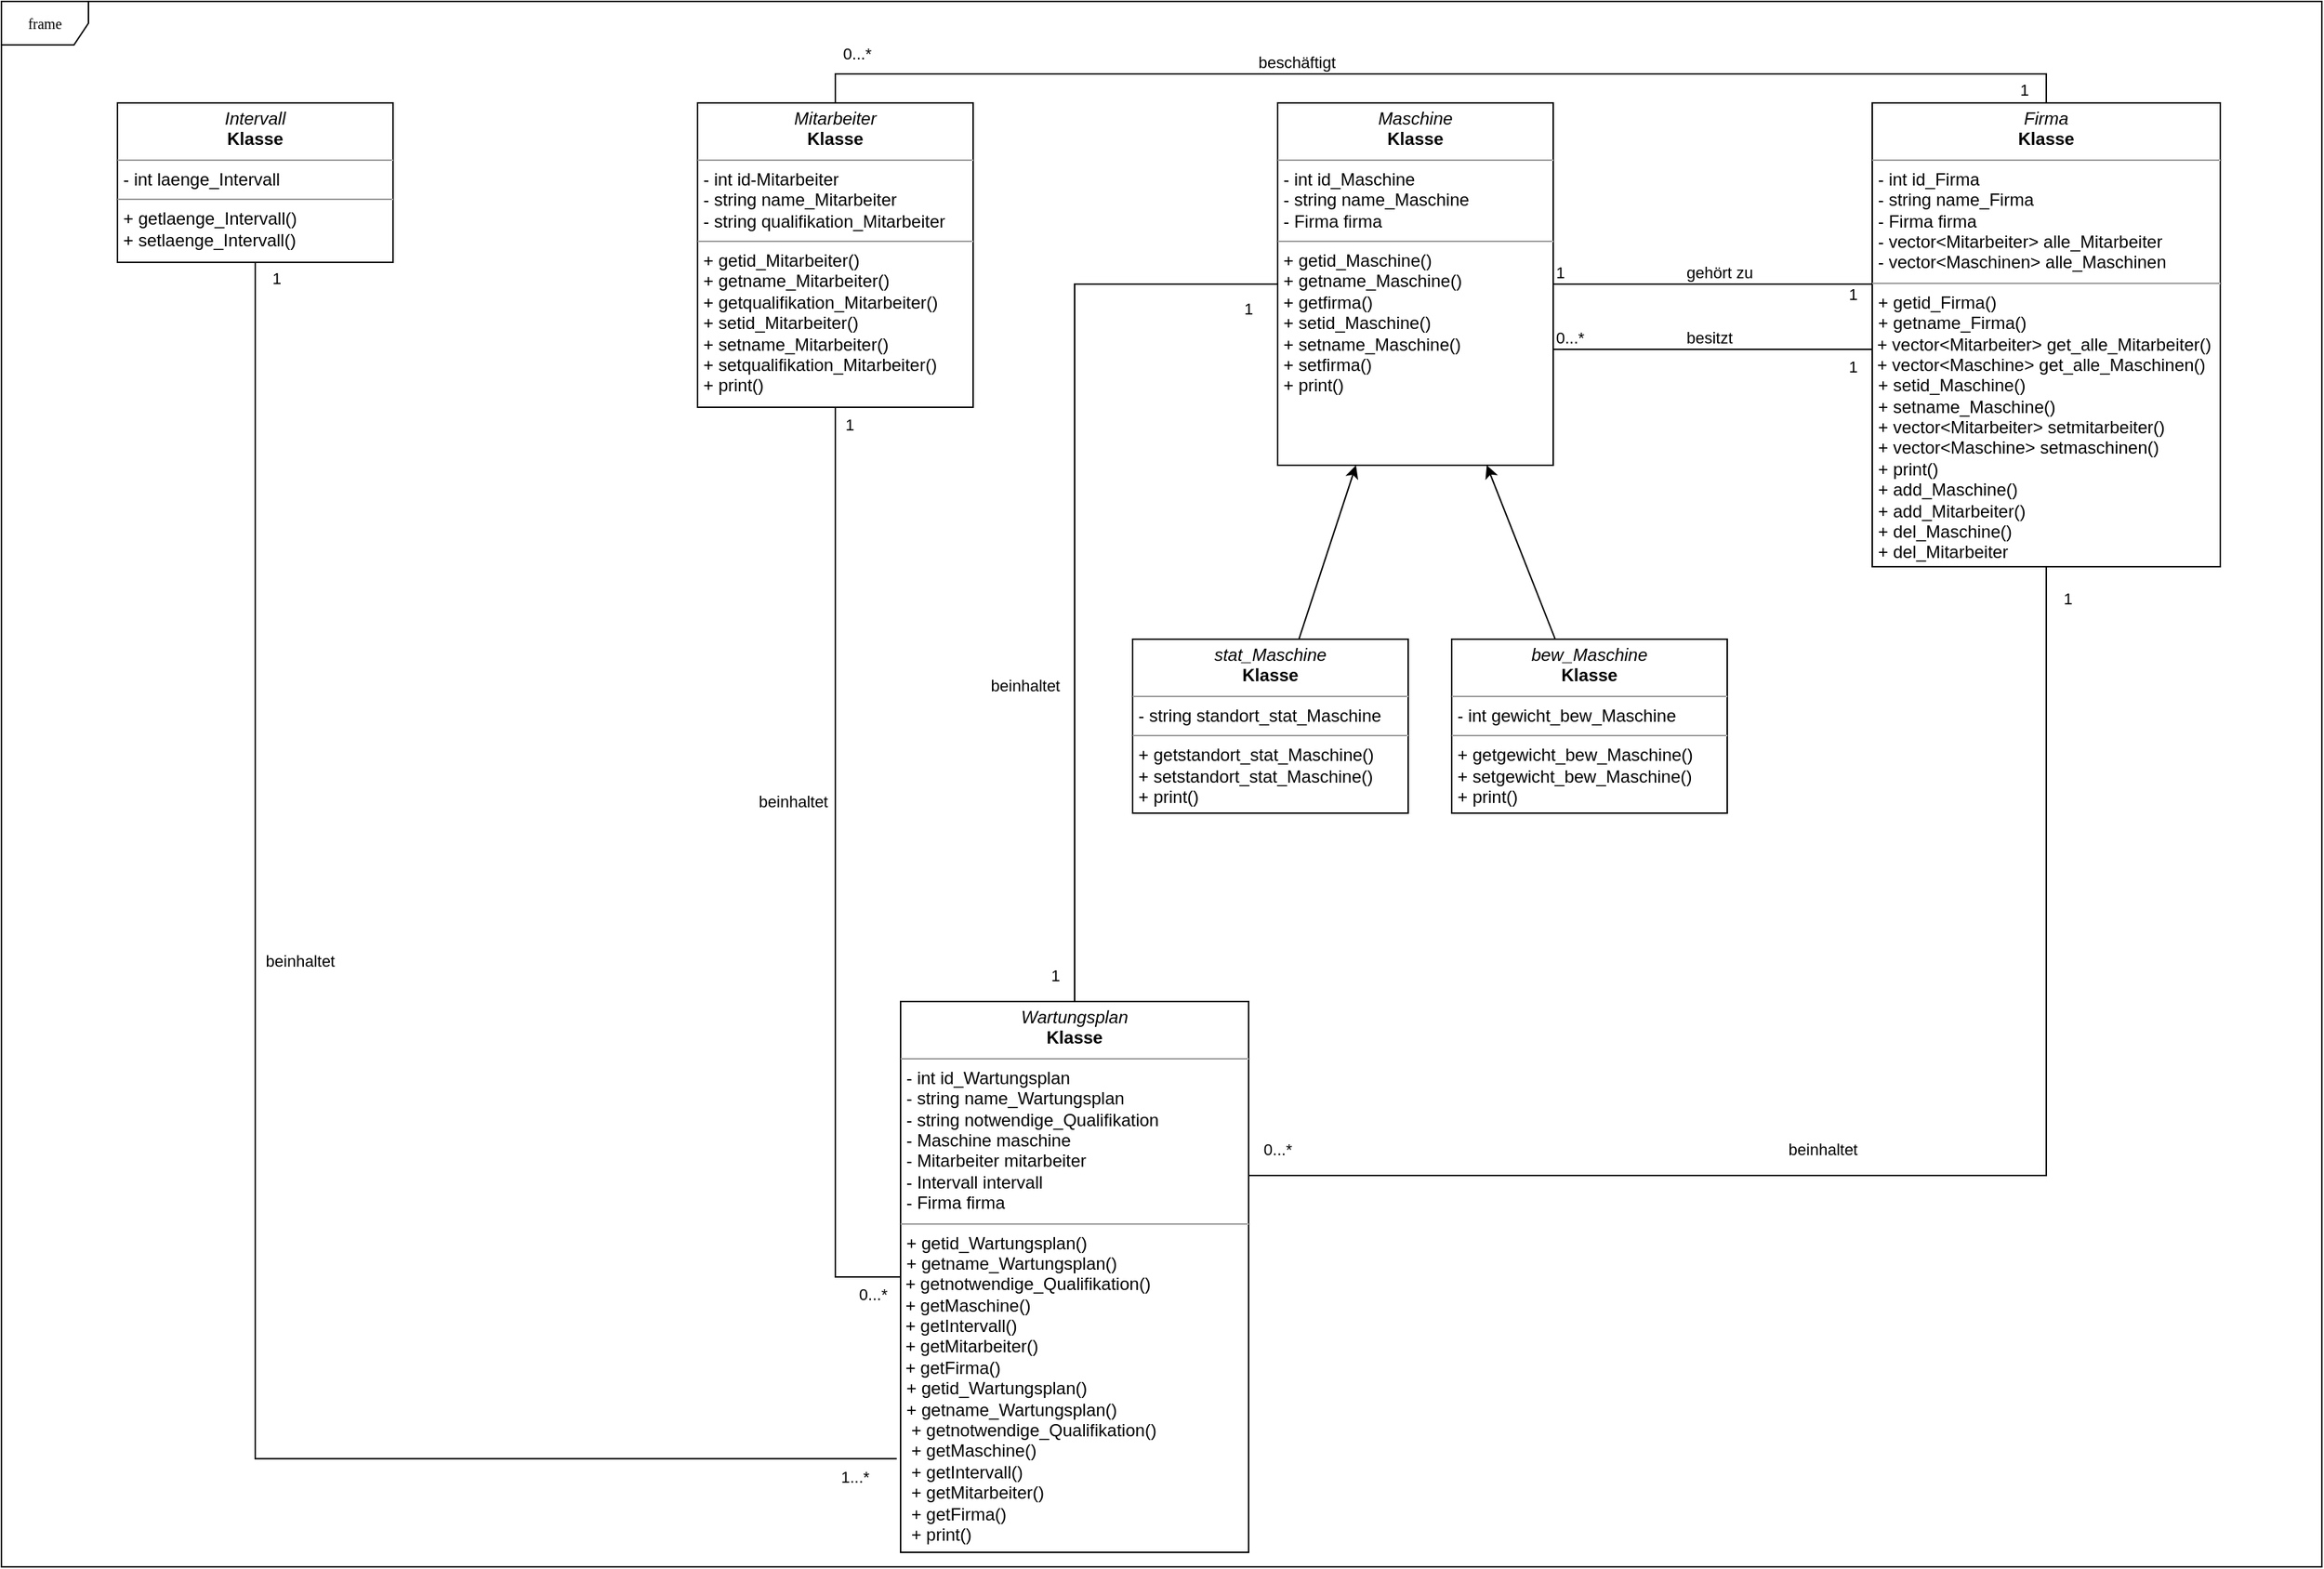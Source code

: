 <mxfile version="20.8.13" type="device"><diagram name="Page-1" id="c4acf3e9-155e-7222-9cf6-157b1a14988f"><mxGraphModel dx="1876" dy="1053" grid="1" gridSize="10" guides="1" tooltips="1" connect="1" arrows="1" fold="1" page="1" pageScale="1" pageWidth="1654" pageHeight="1169" background="none" math="0" shadow="0"><root><mxCell id="0"/><mxCell id="1" parent="0"/><mxCell id="17acba5748e5396b-1" value="frame" style="shape=umlFrame;whiteSpace=wrap;html=1;rounded=0;shadow=0;comic=0;labelBackgroundColor=none;strokeWidth=1;fontFamily=Verdana;fontSize=10;align=center;" parent="1" vertex="1"><mxGeometry width="1600" height="1080" as="geometry"/></mxCell><mxCell id="5d2195bd80daf111-19" value="&lt;p style=&quot;margin:0px;margin-top:4px;text-align:center;&quot;&gt;&lt;i&gt;Mitarbeiter&lt;/i&gt;&lt;br&gt;&lt;b&gt;Klasse&lt;/b&gt;&lt;/p&gt;&lt;hr size=&quot;1&quot;&gt;&lt;p style=&quot;margin:0px;margin-left:4px;&quot;&gt;- int id-Mitarbeiter&lt;/p&gt;&lt;p style=&quot;margin:0px;margin-left:4px;&quot;&gt;- string name_Mitarbeiter&lt;/p&gt;&lt;p style=&quot;margin:0px;margin-left:4px;&quot;&gt;- string qualifikation_Mitarbeiter&lt;/p&gt;&lt;hr size=&quot;1&quot;&gt;&lt;p style=&quot;margin:0px;margin-left:4px;&quot;&gt;+ getid_Mitarbeiter()&lt;/p&gt;&lt;p style=&quot;margin:0px;margin-left:4px;&quot;&gt;+ getname_Mitarbeiter()&lt;br&gt;&lt;/p&gt;&lt;p style=&quot;margin:0px;margin-left:4px;&quot;&gt;+ getqualifikation_Mitarbeiter()&lt;br&gt;&lt;/p&gt;&lt;p style=&quot;border-color: var(--border-color); margin: 0px 0px 0px 4px;&quot;&gt;+ setid_Mitarbeiter()&lt;/p&gt;&lt;p style=&quot;border-color: var(--border-color); margin: 0px 0px 0px 4px;&quot;&gt;+ setname_Mitarbeiter()&lt;br style=&quot;border-color: var(--border-color);&quot;&gt;&lt;/p&gt;&lt;p style=&quot;border-color: var(--border-color); margin: 0px 0px 0px 4px;&quot;&gt;+ setqualifikation_Mitarbeiter()&lt;/p&gt;&lt;p style=&quot;border-color: var(--border-color); margin: 0px 0px 0px 4px;&quot;&gt;+ print()&lt;/p&gt;" style="verticalAlign=top;align=left;overflow=fill;fontSize=12;fontFamily=Helvetica;html=1;rounded=0;shadow=0;comic=0;labelBackgroundColor=none;strokeWidth=1" parent="1" vertex="1"><mxGeometry x="480" y="70" width="190" height="210" as="geometry"/></mxCell><mxCell id="lLjWDm6SN8e_-DGvSvpX-1" value="&lt;p style=&quot;margin:0px;margin-top:4px;text-align:center;&quot;&gt;&lt;i&gt;Intervall&lt;/i&gt;&lt;br&gt;&lt;b&gt;Klasse&lt;/b&gt;&lt;/p&gt;&lt;hr size=&quot;1&quot;&gt;&lt;p style=&quot;margin:0px;margin-left:4px;&quot;&gt;- int laenge_Intervall&lt;/p&gt;&lt;hr size=&quot;1&quot;&gt;&lt;p style=&quot;margin:0px;margin-left:4px;&quot;&gt;+ getlaenge_Intervall()&lt;/p&gt;&lt;p style=&quot;border-color: var(--border-color); margin: 0px 0px 0px 4px;&quot;&gt;+ setlaenge_Intervall()&lt;/p&gt;" style="verticalAlign=top;align=left;overflow=fill;fontSize=12;fontFamily=Helvetica;html=1;rounded=0;shadow=0;comic=0;labelBackgroundColor=none;strokeWidth=1" vertex="1" parent="1"><mxGeometry x="80" y="70" width="190" height="110" as="geometry"/></mxCell><mxCell id="lLjWDm6SN8e_-DGvSvpX-3" value="&lt;p style=&quot;margin:0px;margin-top:4px;text-align:center;&quot;&gt;&lt;i&gt;Maschine&lt;/i&gt;&lt;br&gt;&lt;b&gt;Klasse&lt;/b&gt;&lt;/p&gt;&lt;hr size=&quot;1&quot;&gt;&lt;p style=&quot;margin:0px;margin-left:4px;&quot;&gt;- int id_Maschine&lt;/p&gt;&lt;p style=&quot;margin:0px;margin-left:4px;&quot;&gt;- string name_Maschine&lt;/p&gt;&lt;p style=&quot;margin:0px;margin-left:4px;&quot;&gt;- Firma firma&lt;/p&gt;&lt;hr size=&quot;1&quot;&gt;&lt;p style=&quot;margin:0px;margin-left:4px;&quot;&gt;+ getid_Maschine()&lt;/p&gt;&lt;p style=&quot;margin:0px;margin-left:4px;&quot;&gt;+ getname_Maschine()&lt;br&gt;&lt;/p&gt;&lt;p style=&quot;margin:0px;margin-left:4px;&quot;&gt;+ getfirma()&lt;br&gt;&lt;/p&gt;&lt;p style=&quot;border-color: var(--border-color); margin: 0px 0px 0px 4px;&quot;&gt;+ setid_Maschine()&lt;/p&gt;&lt;p style=&quot;border-color: var(--border-color); margin: 0px 0px 0px 4px;&quot;&gt;+ setname_Maschine()&lt;br style=&quot;border-color: var(--border-color);&quot;&gt;&lt;/p&gt;&lt;p style=&quot;border-color: var(--border-color); margin: 0px 0px 0px 4px;&quot;&gt;+ setfirma()&lt;/p&gt;&lt;p style=&quot;border-color: var(--border-color); margin: 0px 0px 0px 4px;&quot;&gt;+ print()&lt;/p&gt;" style="verticalAlign=top;align=left;overflow=fill;fontSize=12;fontFamily=Helvetica;html=1;rounded=0;shadow=0;comic=0;labelBackgroundColor=none;strokeWidth=1" vertex="1" parent="1"><mxGeometry x="880" y="70" width="190" height="250" as="geometry"/></mxCell><mxCell id="lLjWDm6SN8e_-DGvSvpX-4" value="&lt;p style=&quot;margin:0px;margin-top:4px;text-align:center;&quot;&gt;&lt;i&gt;Firma&lt;/i&gt;&lt;br&gt;&lt;b&gt;Klasse&lt;/b&gt;&lt;/p&gt;&lt;hr size=&quot;1&quot;&gt;&lt;p style=&quot;margin:0px;margin-left:4px;&quot;&gt;- int id_Firma&lt;/p&gt;&lt;p style=&quot;margin:0px;margin-left:4px;&quot;&gt;- string name_Firma&lt;/p&gt;&lt;p style=&quot;margin:0px;margin-left:4px;&quot;&gt;- Firma firma&lt;/p&gt;&lt;p style=&quot;margin:0px;margin-left:4px;&quot;&gt;- vector&amp;lt;Mitarbeiter&amp;gt; alle_Mitarbeiter&lt;/p&gt;&lt;p style=&quot;margin:0px;margin-left:4px;&quot;&gt;- vector&amp;lt;Maschinen&amp;gt; alle_Maschinen&lt;br&gt;&lt;/p&gt;&lt;hr size=&quot;1&quot;&gt;&lt;p style=&quot;margin:0px;margin-left:4px;&quot;&gt;+ getid_Firma()&lt;/p&gt;&lt;p style=&quot;margin:0px;margin-left:4px;&quot;&gt;+ getname_Firma()&lt;/p&gt;&amp;nbsp;+ vector&amp;lt;Mitarbeiter&amp;gt; get_alle_Mitarbeiter()&lt;br&gt;&amp;nbsp;+ vector&amp;lt;Maschine&amp;gt; get_alle_Maschinen()&lt;br&gt;&lt;p style=&quot;border-color: var(--border-color); margin: 0px 0px 0px 4px;&quot;&gt;+ setid_Maschine()&lt;/p&gt;&lt;p style=&quot;border-color: var(--border-color); margin: 0px 0px 0px 4px;&quot;&gt;+ setname_Maschine()&lt;br style=&quot;border-color: var(--border-color);&quot;&gt;&lt;/p&gt;&lt;p style=&quot;border-color: var(--border-color); margin: 0px 0px 0px 4px;&quot;&gt;+ vector&amp;lt;Mitarbeiter&amp;gt; setmitarbeiter()&lt;br style=&quot;border-color: var(--border-color);&quot;&gt;+ vector&amp;lt;Maschine&amp;gt; setmaschinen()&lt;br&gt;&lt;/p&gt;&lt;p style=&quot;border-color: var(--border-color); margin: 0px 0px 0px 4px;&quot;&gt;+ print()&lt;/p&gt;&lt;p style=&quot;border-color: var(--border-color); margin: 0px 0px 0px 4px;&quot;&gt;+ add_Maschine()&lt;/p&gt;&lt;p style=&quot;border-color: var(--border-color); margin: 0px 0px 0px 4px;&quot;&gt;+ add_Mitarbeiter()&lt;/p&gt;&lt;p style=&quot;border-color: var(--border-color); margin: 0px 0px 0px 4px;&quot;&gt;+ del_Maschine()&lt;/p&gt;&lt;p style=&quot;border-color: var(--border-color); margin: 0px 0px 0px 4px;&quot;&gt;+ del_Mitarbeiter&lt;/p&gt;" style="verticalAlign=top;align=left;overflow=fill;fontSize=12;fontFamily=Helvetica;html=1;rounded=0;shadow=0;comic=0;labelBackgroundColor=none;strokeWidth=1" vertex="1" parent="1"><mxGeometry x="1290" y="70" width="240" height="320" as="geometry"/></mxCell><mxCell id="lLjWDm6SN8e_-DGvSvpX-5" value="&lt;p style=&quot;margin:0px;margin-top:4px;text-align:center;&quot;&gt;&lt;i&gt;bew_Maschine&lt;/i&gt;&lt;br&gt;&lt;b&gt;Klasse&lt;/b&gt;&lt;/p&gt;&lt;hr size=&quot;1&quot;&gt;&lt;p style=&quot;margin:0px;margin-left:4px;&quot;&gt;- int gewicht_bew_Maschine&lt;/p&gt;&lt;hr size=&quot;1&quot;&gt;&lt;p style=&quot;margin:0px;margin-left:4px;&quot;&gt;+ getgewicht_bew_Maschine()&lt;/p&gt;&lt;p style=&quot;border-color: var(--border-color); margin: 0px 0px 0px 4px;&quot;&gt;+ setgewicht_bew_Maschine()&lt;/p&gt;&lt;p style=&quot;border-color: var(--border-color); margin: 0px 0px 0px 4px;&quot;&gt;+ print()&lt;/p&gt;" style="verticalAlign=top;align=left;overflow=fill;fontSize=12;fontFamily=Helvetica;html=1;rounded=0;shadow=0;comic=0;labelBackgroundColor=none;strokeWidth=1" vertex="1" parent="1"><mxGeometry x="1000" y="440" width="190" height="120" as="geometry"/></mxCell><mxCell id="lLjWDm6SN8e_-DGvSvpX-6" value="&lt;p style=&quot;margin:0px;margin-top:4px;text-align:center;&quot;&gt;&lt;i&gt;stat_Maschine&lt;/i&gt;&lt;br&gt;&lt;b&gt;Klasse&lt;/b&gt;&lt;/p&gt;&lt;hr size=&quot;1&quot;&gt;&lt;p style=&quot;margin:0px;margin-left:4px;&quot;&gt;- string standort_stat_Maschine&lt;/p&gt;&lt;hr size=&quot;1&quot;&gt;&lt;p style=&quot;margin:0px;margin-left:4px;&quot;&gt;+ getstandort_stat_Maschine()&lt;/p&gt;&lt;p style=&quot;border-color: var(--border-color); margin: 0px 0px 0px 4px;&quot;&gt;+ setstandort_stat_Maschine()&lt;/p&gt;&lt;p style=&quot;border-color: var(--border-color); margin: 0px 0px 0px 4px;&quot;&gt;+ print()&lt;/p&gt;" style="verticalAlign=top;align=left;overflow=fill;fontSize=12;fontFamily=Helvetica;html=1;rounded=0;shadow=0;comic=0;labelBackgroundColor=none;strokeWidth=1" vertex="1" parent="1"><mxGeometry x="780" y="440" width="190" height="120" as="geometry"/></mxCell><mxCell id="lLjWDm6SN8e_-DGvSvpX-7" value="&lt;p style=&quot;margin:0px;margin-top:4px;text-align:center;&quot;&gt;&lt;i&gt;Wartungsplan&lt;/i&gt;&lt;br&gt;&lt;b&gt;Klasse&lt;/b&gt;&lt;/p&gt;&lt;hr size=&quot;1&quot;&gt;&lt;p style=&quot;margin:0px;margin-left:4px;&quot;&gt;- int id_Wartungsplan&lt;/p&gt;&lt;p style=&quot;margin:0px;margin-left:4px;&quot;&gt;- string name_Wartungsplan&lt;/p&gt;&lt;p style=&quot;margin:0px;margin-left:4px;&quot;&gt;- string notwendige_Qualifikation&lt;/p&gt;&lt;p style=&quot;margin:0px;margin-left:4px;&quot;&gt;- Maschine maschine&lt;/p&gt;&lt;p style=&quot;margin:0px;margin-left:4px;&quot;&gt;- Mitarbeiter mitarbeiter&lt;/p&gt;&lt;p style=&quot;margin:0px;margin-left:4px;&quot;&gt;- Intervall intervall&lt;/p&gt;&lt;p style=&quot;margin:0px;margin-left:4px;&quot;&gt;- Firma firma&lt;/p&gt;&lt;hr size=&quot;1&quot;&gt;&lt;p style=&quot;margin:0px;margin-left:4px;&quot;&gt;+ getid_Wartungsplan()&lt;/p&gt;&lt;p style=&quot;margin:0px;margin-left:4px;&quot;&gt;+ getname_Wartungsplan()&lt;/p&gt;&amp;nbsp;+ getnotwendige_Qualifikation()&lt;br&gt;&amp;nbsp;+ getMaschine()&lt;br&gt;&amp;nbsp;+ getIntervall()&lt;br&gt;&amp;nbsp;+ getMitarbeiter()&lt;br&gt;&amp;nbsp;+ getFirma()&lt;br&gt;&lt;p style=&quot;border-color: var(--border-color); margin: 0px 0px 0px 4px;&quot;&gt;+ getid_Wartungsplan()&lt;/p&gt;&lt;p style=&quot;border-color: var(--border-color); margin: 0px 0px 0px 4px;&quot;&gt;+ getname_Wartungsplan()&lt;/p&gt;&lt;p style=&quot;border-color: var(--border-color); margin: 0px 0px 0px 4px;&quot;&gt;&amp;nbsp;+ getnotwendige_Qualifikation()&lt;br style=&quot;border-color: var(--border-color);&quot;&gt;&amp;nbsp;+ getMaschine()&lt;br style=&quot;border-color: var(--border-color);&quot;&gt;&amp;nbsp;+ getIntervall()&lt;br style=&quot;border-color: var(--border-color);&quot;&gt;&amp;nbsp;+ getMitarbeiter()&lt;br style=&quot;border-color: var(--border-color);&quot;&gt;&amp;nbsp;+ getFirma()&lt;br&gt;&lt;/p&gt;&lt;p style=&quot;border-color: var(--border-color); margin: 0px 0px 0px 4px;&quot;&gt;&amp;nbsp;+ print()&lt;/p&gt;&lt;p style=&quot;border-color: var(--border-color); margin: 0px 0px 0px 4px;&quot;&gt;&lt;br&gt;&lt;/p&gt;" style="verticalAlign=top;align=left;overflow=fill;fontSize=12;fontFamily=Helvetica;html=1;rounded=0;shadow=0;comic=0;labelBackgroundColor=none;strokeWidth=1" vertex="1" parent="1"><mxGeometry x="620" y="690" width="240" height="380" as="geometry"/></mxCell><mxCell id="lLjWDm6SN8e_-DGvSvpX-8" value="" style="endArrow=none;html=1;edgeStyle=orthogonalEdgeStyle;rounded=0;exitX=-0.011;exitY=0.83;exitDx=0;exitDy=0;exitPerimeter=0;" edge="1" parent="1" source="lLjWDm6SN8e_-DGvSvpX-7" target="lLjWDm6SN8e_-DGvSvpX-1"><mxGeometry relative="1" as="geometry"><mxPoint x="390" y="790" as="sourcePoint"/><mxPoint x="550" y="790" as="targetPoint"/></mxGeometry></mxCell><mxCell id="lLjWDm6SN8e_-DGvSvpX-9" value="1...*" style="edgeLabel;resizable=0;html=1;align=left;verticalAlign=bottom;" connectable="0" vertex="1" parent="lLjWDm6SN8e_-DGvSvpX-8"><mxGeometry x="-1" relative="1" as="geometry"><mxPoint x="-40" y="21" as="offset"/></mxGeometry></mxCell><mxCell id="lLjWDm6SN8e_-DGvSvpX-10" value="1" style="edgeLabel;resizable=0;html=1;align=right;verticalAlign=bottom;" connectable="0" vertex="1" parent="lLjWDm6SN8e_-DGvSvpX-8"><mxGeometry x="1" relative="1" as="geometry"><mxPoint x="18" y="20" as="offset"/></mxGeometry></mxCell><mxCell id="lLjWDm6SN8e_-DGvSvpX-13" value="" style="endArrow=none;html=1;edgeStyle=orthogonalEdgeStyle;rounded=0;" edge="1" parent="1" source="lLjWDm6SN8e_-DGvSvpX-3" target="lLjWDm6SN8e_-DGvSvpX-4"><mxGeometry relative="1" as="geometry"><mxPoint x="1090" y="190" as="sourcePoint"/><mxPoint x="1250" y="190" as="targetPoint"/><Array as="points"><mxPoint x="1240" y="195"/><mxPoint x="1240" y="195"/></Array></mxGeometry></mxCell><mxCell id="lLjWDm6SN8e_-DGvSvpX-14" value="1" style="edgeLabel;resizable=0;html=1;align=left;verticalAlign=bottom;" connectable="0" vertex="1" parent="lLjWDm6SN8e_-DGvSvpX-13"><mxGeometry x="-1" relative="1" as="geometry"/></mxCell><mxCell id="lLjWDm6SN8e_-DGvSvpX-15" value="1" style="edgeLabel;resizable=0;html=1;align=right;verticalAlign=bottom;" connectable="0" vertex="1" parent="lLjWDm6SN8e_-DGvSvpX-13"><mxGeometry x="1" relative="1" as="geometry"><mxPoint x="-10" y="15" as="offset"/></mxGeometry></mxCell><mxCell id="lLjWDm6SN8e_-DGvSvpX-16" value="gehört zu" style="edgeLabel;resizable=0;html=1;align=left;verticalAlign=bottom;" connectable="0" vertex="1" parent="lLjWDm6SN8e_-DGvSvpX-13"><mxGeometry x="-1" relative="1" as="geometry"><mxPoint x="90" as="offset"/></mxGeometry></mxCell><mxCell id="lLjWDm6SN8e_-DGvSvpX-17" value="" style="endArrow=none;html=1;edgeStyle=orthogonalEdgeStyle;rounded=0;" edge="1" parent="1" source="lLjWDm6SN8e_-DGvSvpX-3" target="lLjWDm6SN8e_-DGvSvpX-4"><mxGeometry relative="1" as="geometry"><mxPoint x="1070" y="195" as="sourcePoint"/><mxPoint x="1290" y="195" as="targetPoint"/><Array as="points"><mxPoint x="1190" y="240"/><mxPoint x="1190" y="240"/></Array></mxGeometry></mxCell><mxCell id="lLjWDm6SN8e_-DGvSvpX-18" value="0...*" style="edgeLabel;resizable=0;html=1;align=left;verticalAlign=bottom;" connectable="0" vertex="1" parent="lLjWDm6SN8e_-DGvSvpX-17"><mxGeometry x="-1" relative="1" as="geometry"/></mxCell><mxCell id="lLjWDm6SN8e_-DGvSvpX-19" value="1" style="edgeLabel;resizable=0;html=1;align=right;verticalAlign=bottom;" connectable="0" vertex="1" parent="lLjWDm6SN8e_-DGvSvpX-17"><mxGeometry x="1" relative="1" as="geometry"><mxPoint x="-10" y="20" as="offset"/></mxGeometry></mxCell><mxCell id="lLjWDm6SN8e_-DGvSvpX-20" value="besitzt" style="edgeLabel;resizable=0;html=1;align=left;verticalAlign=bottom;" connectable="0" vertex="1" parent="lLjWDm6SN8e_-DGvSvpX-17"><mxGeometry x="-1" relative="1" as="geometry"><mxPoint x="90" as="offset"/></mxGeometry></mxCell><mxCell id="lLjWDm6SN8e_-DGvSvpX-25" value="" style="endArrow=none;html=1;edgeStyle=orthogonalEdgeStyle;rounded=0;" edge="1" parent="1" source="lLjWDm6SN8e_-DGvSvpX-4" target="5d2195bd80daf111-19"><mxGeometry relative="1" as="geometry"><mxPoint x="550" y="500" as="sourcePoint"/><mxPoint x="710" y="500" as="targetPoint"/><Array as="points"><mxPoint x="1410" y="50"/><mxPoint x="575" y="50"/></Array></mxGeometry></mxCell><mxCell id="lLjWDm6SN8e_-DGvSvpX-26" value="1" style="edgeLabel;resizable=0;html=1;align=left;verticalAlign=bottom;" connectable="0" vertex="1" parent="lLjWDm6SN8e_-DGvSvpX-25"><mxGeometry x="-1" relative="1" as="geometry"><mxPoint x="-20" y="-1" as="offset"/></mxGeometry></mxCell><mxCell id="lLjWDm6SN8e_-DGvSvpX-27" value="0...*" style="edgeLabel;resizable=0;html=1;align=right;verticalAlign=bottom;" connectable="0" vertex="1" parent="lLjWDm6SN8e_-DGvSvpX-25"><mxGeometry x="1" relative="1" as="geometry"><mxPoint x="25" y="-26" as="offset"/></mxGeometry></mxCell><mxCell id="lLjWDm6SN8e_-DGvSvpX-28" value="beschäftigt" style="edgeLabel;resizable=0;html=1;align=right;verticalAlign=bottom;" connectable="0" vertex="1" parent="lLjWDm6SN8e_-DGvSvpX-25"><mxGeometry x="1" relative="1" as="geometry"><mxPoint x="345" y="-20" as="offset"/></mxGeometry></mxCell><mxCell id="lLjWDm6SN8e_-DGvSvpX-29" value="" style="endArrow=classic;html=1;rounded=0;" edge="1" parent="1" source="lLjWDm6SN8e_-DGvSvpX-6" target="lLjWDm6SN8e_-DGvSvpX-3"><mxGeometry width="50" height="50" relative="1" as="geometry"><mxPoint x="760" y="390" as="sourcePoint"/><mxPoint x="810" y="340" as="targetPoint"/></mxGeometry></mxCell><mxCell id="lLjWDm6SN8e_-DGvSvpX-30" value="" style="endArrow=classic;html=1;rounded=0;" edge="1" parent="1" source="lLjWDm6SN8e_-DGvSvpX-5" target="lLjWDm6SN8e_-DGvSvpX-3"><mxGeometry width="50" height="50" relative="1" as="geometry"><mxPoint x="760" y="390" as="sourcePoint"/><mxPoint x="810" y="340" as="targetPoint"/></mxGeometry></mxCell><mxCell id="lLjWDm6SN8e_-DGvSvpX-31" value="" style="endArrow=none;html=1;edgeStyle=orthogonalEdgeStyle;rounded=0;" edge="1" parent="1" source="5d2195bd80daf111-19" target="lLjWDm6SN8e_-DGvSvpX-7"><mxGeometry relative="1" as="geometry"><mxPoint x="710" y="500" as="sourcePoint"/><mxPoint x="870" y="500" as="targetPoint"/><Array as="points"><mxPoint x="575" y="880"/></Array></mxGeometry></mxCell><mxCell id="lLjWDm6SN8e_-DGvSvpX-32" value="1" style="edgeLabel;resizable=0;html=1;align=left;verticalAlign=bottom;" connectable="0" vertex="1" parent="lLjWDm6SN8e_-DGvSvpX-31"><mxGeometry x="-1" relative="1" as="geometry"><mxPoint x="5" y="20" as="offset"/></mxGeometry></mxCell><mxCell id="lLjWDm6SN8e_-DGvSvpX-33" value="0...*" style="edgeLabel;resizable=0;html=1;align=right;verticalAlign=bottom;" connectable="0" vertex="1" parent="lLjWDm6SN8e_-DGvSvpX-31"><mxGeometry x="1" relative="1" as="geometry"><mxPoint x="-9" y="20" as="offset"/></mxGeometry></mxCell><mxCell id="lLjWDm6SN8e_-DGvSvpX-35" value="" style="endArrow=none;html=1;edgeStyle=orthogonalEdgeStyle;rounded=0;" edge="1" parent="1" source="lLjWDm6SN8e_-DGvSvpX-3" target="lLjWDm6SN8e_-DGvSvpX-7"><mxGeometry relative="1" as="geometry"><mxPoint x="710" y="500" as="sourcePoint"/><mxPoint x="870" y="500" as="targetPoint"/></mxGeometry></mxCell><mxCell id="lLjWDm6SN8e_-DGvSvpX-36" value="1" style="edgeLabel;resizable=0;html=1;align=left;verticalAlign=bottom;" connectable="0" vertex="1" parent="lLjWDm6SN8e_-DGvSvpX-35"><mxGeometry x="-1" relative="1" as="geometry"><mxPoint x="-25" y="25" as="offset"/></mxGeometry></mxCell><mxCell id="lLjWDm6SN8e_-DGvSvpX-37" value="1" style="edgeLabel;resizable=0;html=1;align=right;verticalAlign=bottom;" connectable="0" vertex="1" parent="lLjWDm6SN8e_-DGvSvpX-35"><mxGeometry x="1" relative="1" as="geometry"><mxPoint x="-10" y="-10" as="offset"/></mxGeometry></mxCell><mxCell id="lLjWDm6SN8e_-DGvSvpX-39" value="" style="endArrow=none;html=1;edgeStyle=orthogonalEdgeStyle;rounded=0;" edge="1" parent="1" source="lLjWDm6SN8e_-DGvSvpX-4" target="lLjWDm6SN8e_-DGvSvpX-7"><mxGeometry relative="1" as="geometry"><mxPoint x="710" y="500" as="sourcePoint"/><mxPoint x="870" y="500" as="targetPoint"/><Array as="points"><mxPoint x="1410" y="810"/></Array></mxGeometry></mxCell><mxCell id="lLjWDm6SN8e_-DGvSvpX-40" value="1" style="edgeLabel;resizable=0;html=1;align=left;verticalAlign=bottom;" connectable="0" vertex="1" parent="lLjWDm6SN8e_-DGvSvpX-39"><mxGeometry x="-1" relative="1" as="geometry"><mxPoint x="10" y="30" as="offset"/></mxGeometry></mxCell><mxCell id="lLjWDm6SN8e_-DGvSvpX-41" value="0...*" style="edgeLabel;resizable=0;html=1;align=right;verticalAlign=bottom;" connectable="0" vertex="1" parent="lLjWDm6SN8e_-DGvSvpX-39"><mxGeometry x="1" relative="1" as="geometry"><mxPoint x="30" y="-10" as="offset"/></mxGeometry></mxCell><mxCell id="lLjWDm6SN8e_-DGvSvpX-42" value="beinhaltet" style="edgeLabel;resizable=0;html=1;align=right;verticalAlign=bottom;" connectable="0" vertex="1" parent="lLjWDm6SN8e_-DGvSvpX-39"><mxGeometry x="1" relative="1" as="geometry"><mxPoint x="420" y="-10" as="offset"/></mxGeometry></mxCell><mxCell id="lLjWDm6SN8e_-DGvSvpX-43" value="beinhaltet" style="edgeLabel;resizable=0;html=1;align=right;verticalAlign=bottom;" connectable="0" vertex="1" parent="lLjWDm6SN8e_-DGvSvpX-39"><mxGeometry x="1" relative="1" as="geometry"><mxPoint x="-130" y="-330" as="offset"/></mxGeometry></mxCell><mxCell id="lLjWDm6SN8e_-DGvSvpX-44" value="beinhaltet" style="edgeLabel;resizable=0;html=1;align=right;verticalAlign=bottom;" connectable="0" vertex="1" parent="lLjWDm6SN8e_-DGvSvpX-39"><mxGeometry x="1" relative="1" as="geometry"><mxPoint x="-290" y="-250" as="offset"/></mxGeometry></mxCell><mxCell id="lLjWDm6SN8e_-DGvSvpX-45" value="beinhaltet" style="edgeLabel;resizable=0;html=1;align=right;verticalAlign=bottom;" connectable="0" vertex="1" parent="lLjWDm6SN8e_-DGvSvpX-39"><mxGeometry x="1" relative="1" as="geometry"><mxPoint x="-630" y="-140" as="offset"/></mxGeometry></mxCell></root></mxGraphModel></diagram></mxfile>